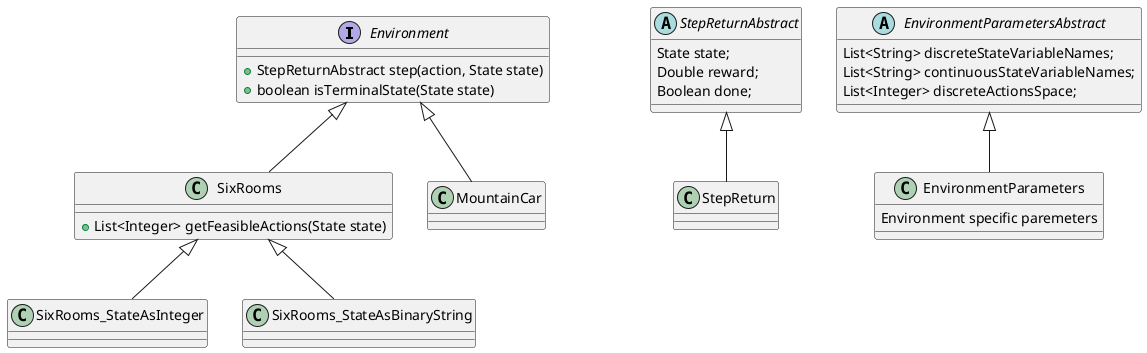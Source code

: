 @startuml
'https://plantuml.com/class-diagram


interface Environment {
+ StepReturnAbstract step(action, State state)
+ boolean isTerminalState(State state)
}

abstract class StepReturnAbstract  {
State state;
Double reward;
Boolean done;
 }

 abstract class EnvironmentParametersAbstract  {
 List<String> discreteStateVariableNames;
 List<String> continuousStateVariableNames;
 List<Integer> discreteActionsSpace;
  }


class StepReturn {
}

class EnvironmentParameters {
Environment specific paremeters
}

class SixRooms {
+ List<Integer> getFeasibleActions(State state)
}

class SixRooms_StateAsInteger {
}

class SixRooms_StateAsBinaryString {
}

class MountainCar {
}


Environment  <|-- SixRooms
Environment  <|-- MountainCar

SixRooms  <|-- SixRooms_StateAsInteger
SixRooms  <|-- SixRooms_StateAsBinaryString


StepReturnAbstract  <|-- StepReturn
EnvironmentParametersAbstract  <|-- EnvironmentParameters





@enduml